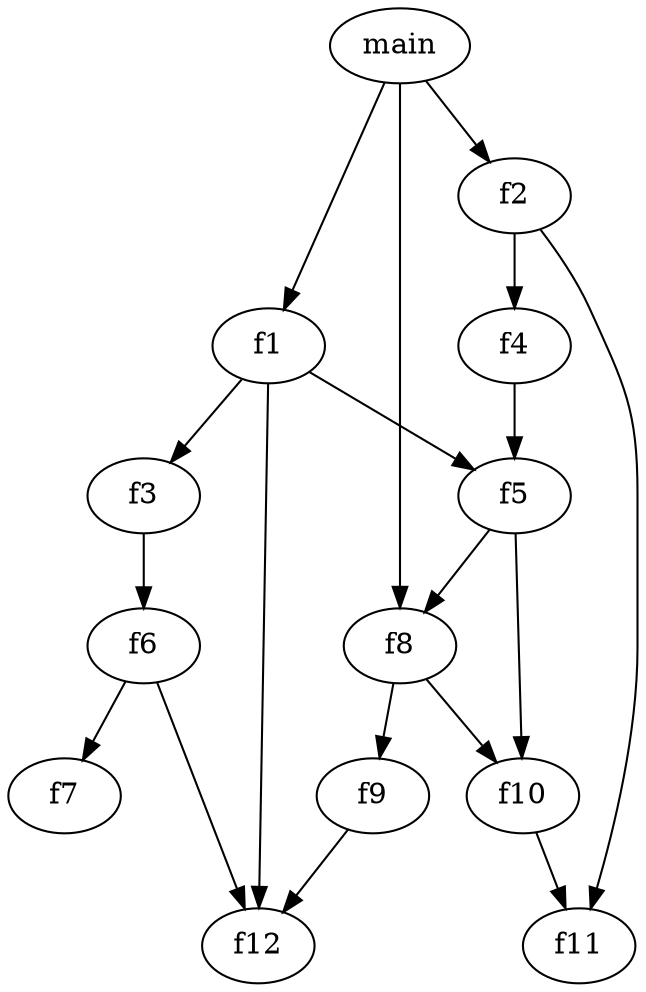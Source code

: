 digraph {
	0 [label=main]
	1 [label=f1]
	0 -> 1
	2 [label=f2]
	0 -> 2
	3 [label=f3]
	1 -> 3
	4 [label=f4]
	2 -> 4
	5 [label=f5]
	4 -> 5
	6 [label=f6]
	3 -> 6
	7 [label=f7]
	6 -> 7
	8 [label=f8]
	5 -> 8
	9 [label=f9]
	8 -> 9
	10 [label=f10]
	8 -> 10
	11 [label=f11]
	10 -> 11
	12 [label=f12]
	9 -> 12
	0 -> 8
	1 -> 12
	1 -> 5
	2 -> 11
	5 -> 10
	6 -> 12
}

